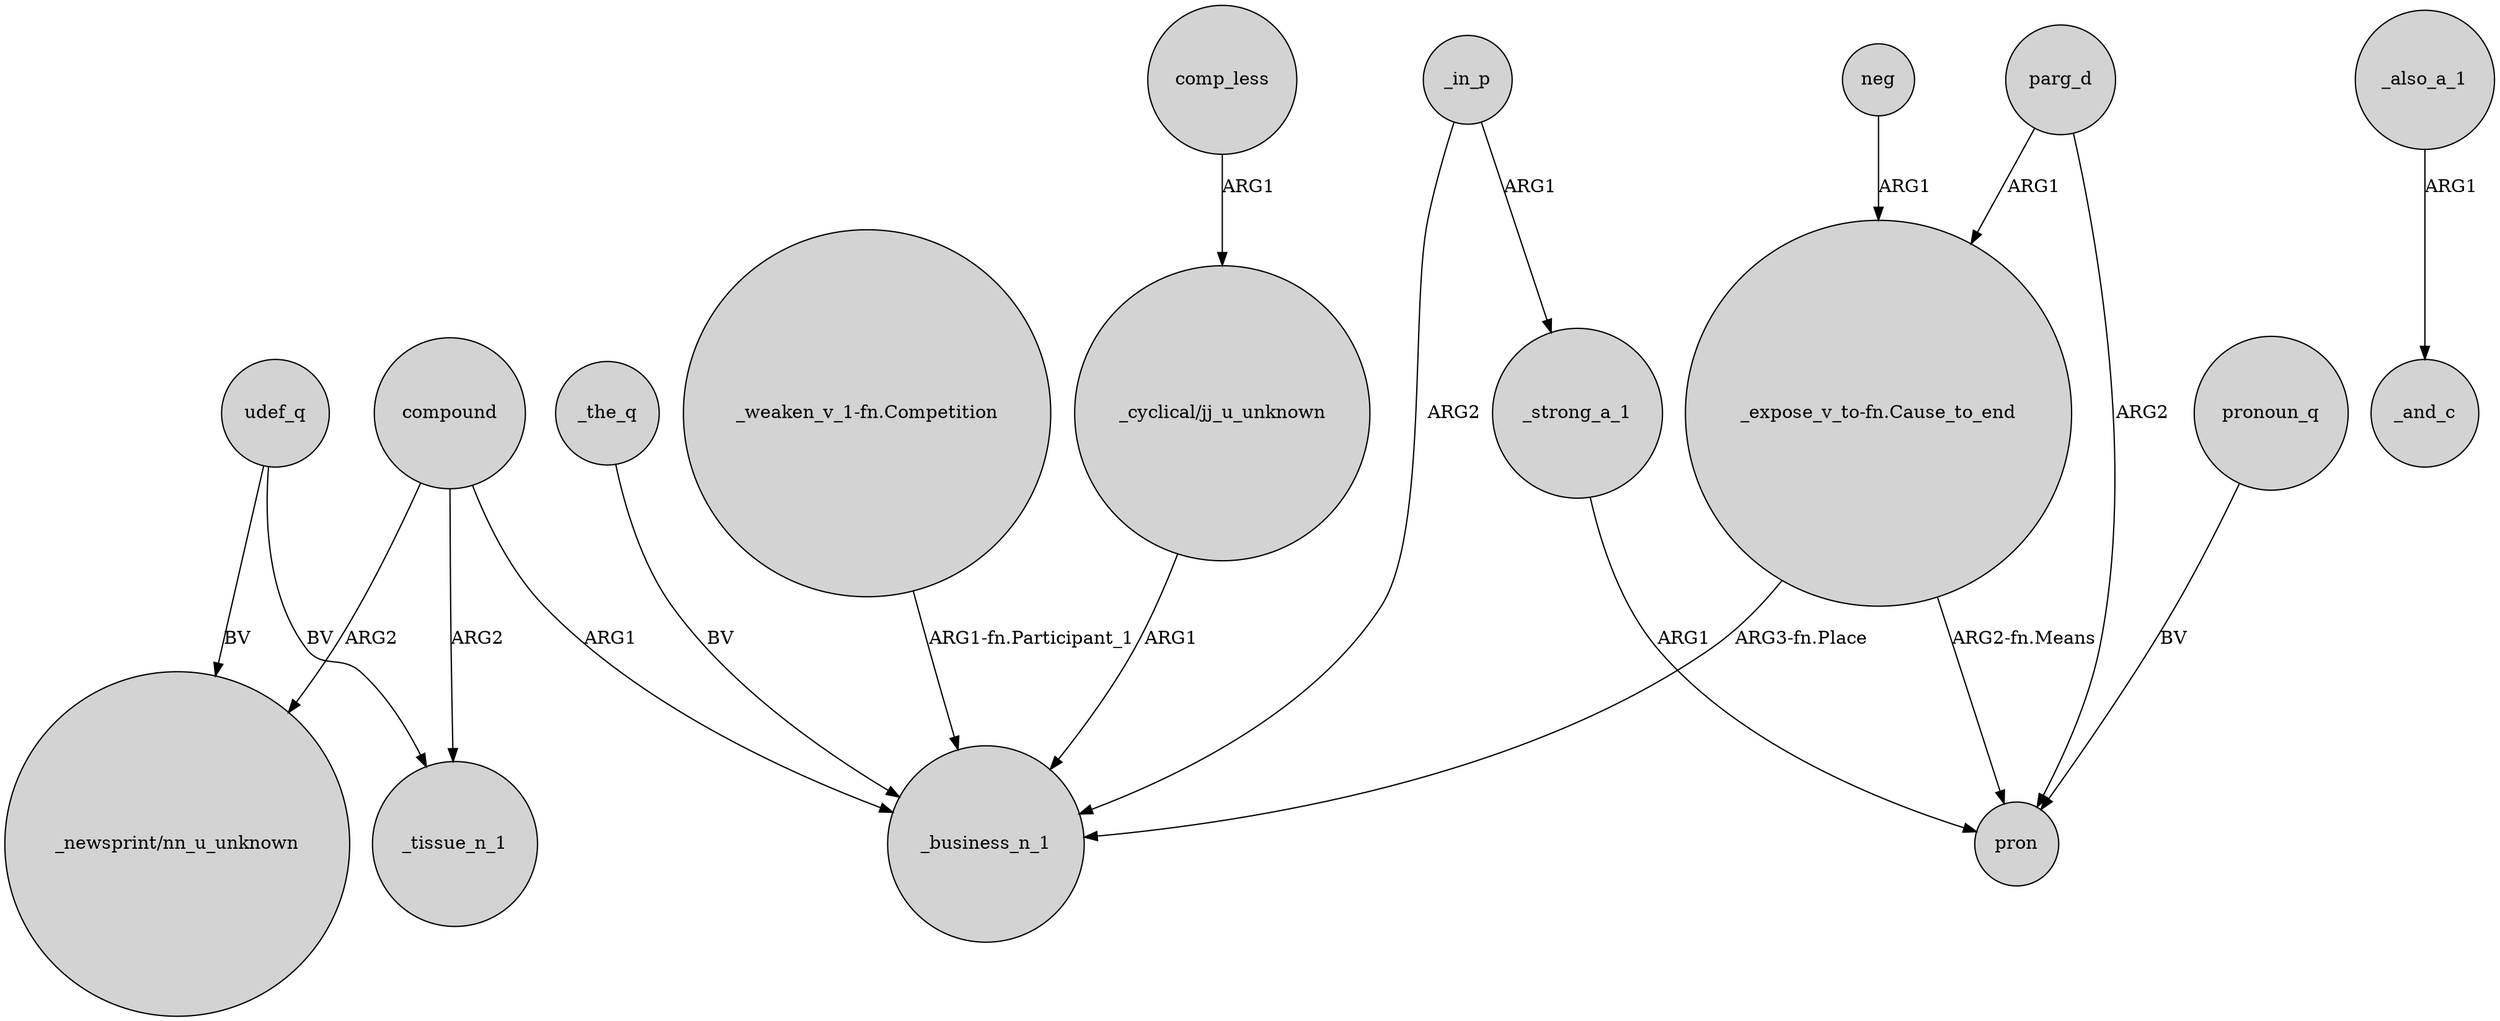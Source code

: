 digraph {
	node [shape=circle style=filled]
	udef_q -> "_newsprint/nn_u_unknown" [label=BV]
	comp_less -> "_cyclical/jj_u_unknown" [label=ARG1]
	"_cyclical/jj_u_unknown" -> _business_n_1 [label=ARG1]
	"_expose_v_to-fn.Cause_to_end" -> _business_n_1 [label="ARG3-fn.Place"]
	parg_d -> pron [label=ARG2]
	_the_q -> _business_n_1 [label=BV]
	pronoun_q -> pron [label=BV]
	compound -> _tissue_n_1 [label=ARG2]
	parg_d -> "_expose_v_to-fn.Cause_to_end" [label=ARG1]
	neg -> "_expose_v_to-fn.Cause_to_end" [label=ARG1]
	_in_p -> _strong_a_1 [label=ARG1]
	_in_p -> _business_n_1 [label=ARG2]
	_strong_a_1 -> pron [label=ARG1]
	"_expose_v_to-fn.Cause_to_end" -> pron [label="ARG2-fn.Means"]
	compound -> _business_n_1 [label=ARG1]
	"_weaken_v_1-fn.Competition" -> _business_n_1 [label="ARG1-fn.Participant_1"]
	_also_a_1 -> _and_c [label=ARG1]
	compound -> "_newsprint/nn_u_unknown" [label=ARG2]
	udef_q -> _tissue_n_1 [label=BV]
}
